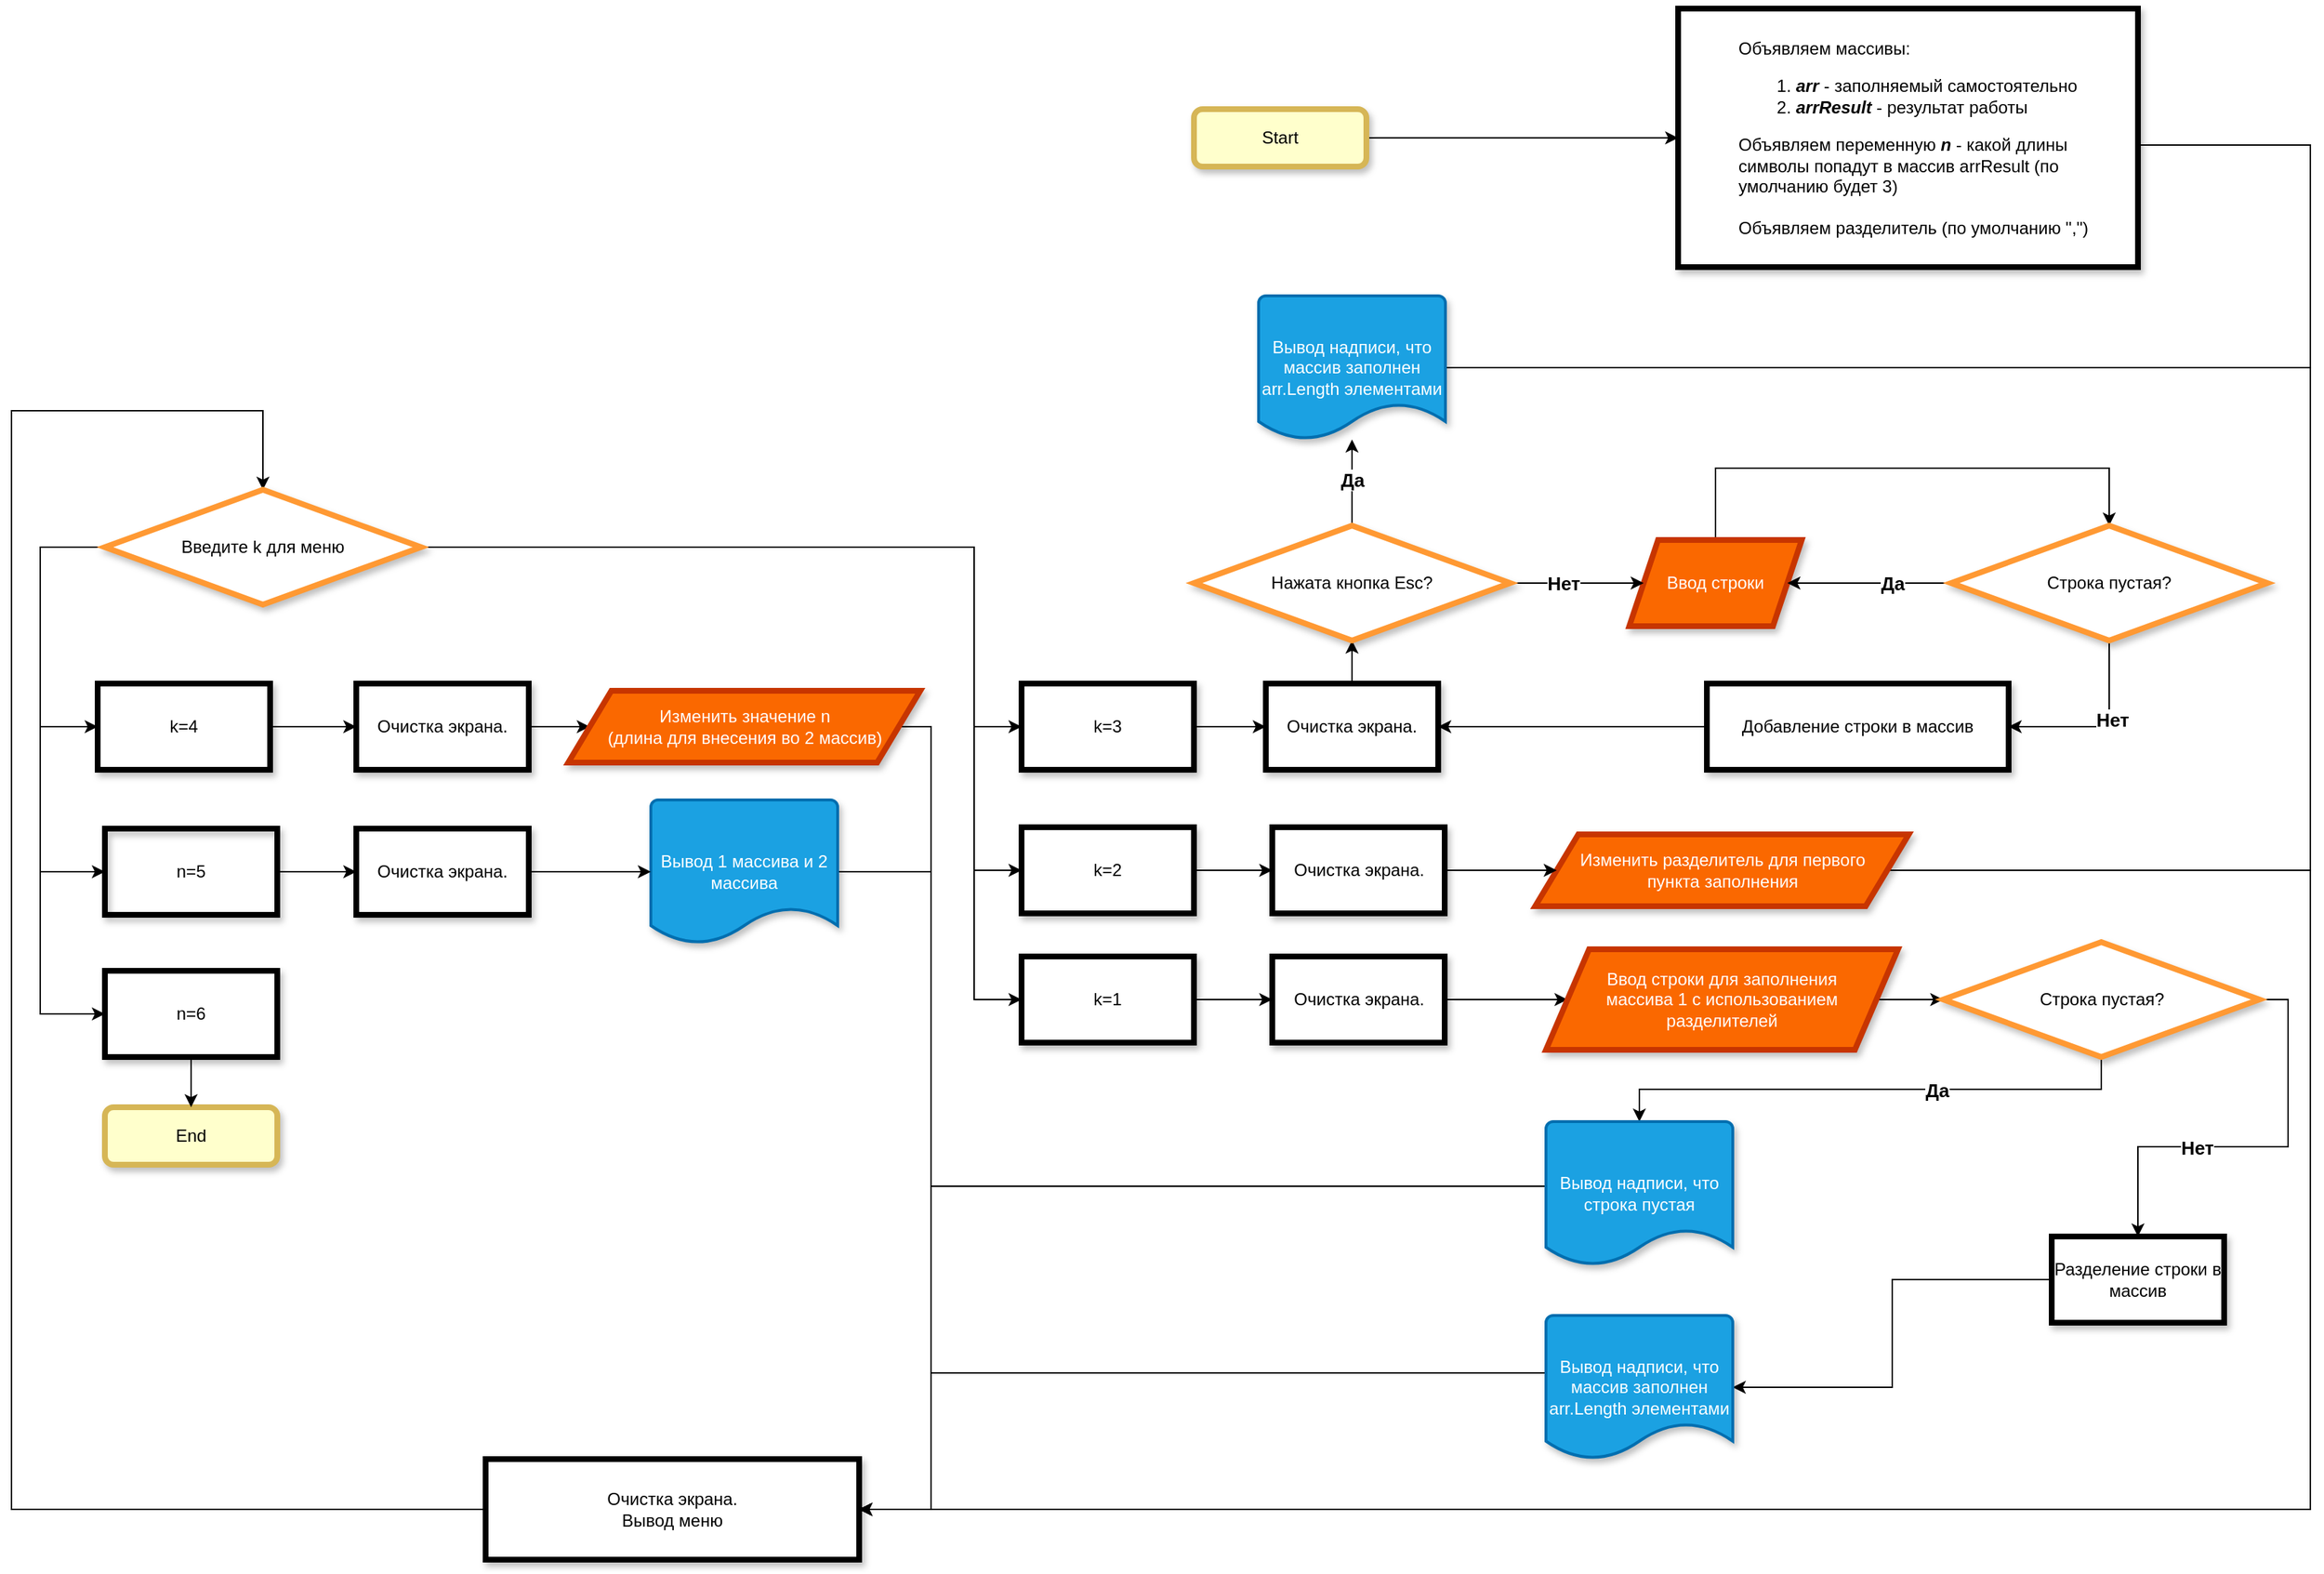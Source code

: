 <mxfile version="20.8.4" type="device"><diagram id="C5RBs43oDa-KdzZeNtuy" name="Page-1"><mxGraphModel dx="1010" dy="550" grid="1" gridSize="10" guides="1" tooltips="1" connect="1" arrows="1" fold="1" page="1" pageScale="1" pageWidth="827" pageHeight="1169" math="0" shadow="0"><root><mxCell id="WIyWlLk6GJQsqaUBKTNV-0"/><mxCell id="WIyWlLk6GJQsqaUBKTNV-1" parent="WIyWlLk6GJQsqaUBKTNV-0"/><mxCell id="CUjbzXN2V9e7imrcz8yI-2" style="edgeStyle=orthogonalEdgeStyle;rounded=0;orthogonalLoop=1;jettySize=auto;html=1;shadow=0;" edge="1" parent="WIyWlLk6GJQsqaUBKTNV-1" source="WIyWlLk6GJQsqaUBKTNV-3" target="CUjbzXN2V9e7imrcz8yI-1"><mxGeometry relative="1" as="geometry"/></mxCell><mxCell id="WIyWlLk6GJQsqaUBKTNV-3" value="Start" style="rounded=1;whiteSpace=wrap;html=1;fontSize=12;glass=0;strokeWidth=4;shadow=1;fillColor=#FFFFCC;strokeColor=#d6b656;" parent="WIyWlLk6GJQsqaUBKTNV-1" vertex="1"><mxGeometry x="843" y="80" width="120" height="40" as="geometry"/></mxCell><mxCell id="CUjbzXN2V9e7imrcz8yI-0" value="End" style="rounded=1;whiteSpace=wrap;html=1;fontSize=12;glass=0;strokeWidth=4;shadow=1;fillColor=#FFFFCC;strokeColor=#d6b656;" vertex="1" parent="WIyWlLk6GJQsqaUBKTNV-1"><mxGeometry x="85" y="775" width="120" height="40" as="geometry"/></mxCell><mxCell id="CUjbzXN2V9e7imrcz8yI-35" style="edgeStyle=orthogonalEdgeStyle;rounded=0;orthogonalLoop=1;jettySize=auto;html=1;" edge="1" parent="WIyWlLk6GJQsqaUBKTNV-1" source="CUjbzXN2V9e7imrcz8yI-42" target="CUjbzXN2V9e7imrcz8yI-6"><mxGeometry relative="1" as="geometry"><Array as="points"><mxPoint x="20" y="1055"/><mxPoint x="20" y="290"/><mxPoint x="195" y="290"/></Array></mxGeometry></mxCell><mxCell id="CUjbzXN2V9e7imrcz8yI-43" style="edgeStyle=orthogonalEdgeStyle;rounded=0;orthogonalLoop=1;jettySize=auto;html=1;" edge="1" parent="WIyWlLk6GJQsqaUBKTNV-1" source="CUjbzXN2V9e7imrcz8yI-1" target="CUjbzXN2V9e7imrcz8yI-42"><mxGeometry relative="1" as="geometry"><Array as="points"><mxPoint x="1620" y="105"/><mxPoint x="1620" y="1055"/></Array></mxGeometry></mxCell><mxCell id="CUjbzXN2V9e7imrcz8yI-1" value="&lt;blockquote style=&quot;margin: 0 0 0 40px; border: none; padding: 0px;&quot;&gt;Объявляем массивы:&lt;/blockquote&gt;&lt;ol style=&quot;line-height: 120%;&quot;&gt;&lt;ol&gt;&lt;li&gt;&lt;span style=&quot;background-color: initial;&quot;&gt;&lt;b&gt;&lt;i&gt;arr &lt;/i&gt;&lt;/b&gt;- заполняемый самостоятельно&lt;/span&gt;&lt;/li&gt;&lt;li&gt;&lt;span style=&quot;background-color: initial;&quot;&gt;&lt;b&gt;&lt;i&gt;arrResult &lt;/i&gt;&lt;/b&gt;- результат работы&lt;/span&gt;&lt;/li&gt;&lt;/ol&gt;&lt;/ol&gt;&lt;blockquote style=&quot;margin: 0 0 0 40px; border: none; padding: 0px;&quot;&gt;&lt;div style=&quot;line-height: 120%;&quot;&gt;Объявляем переменную &lt;b&gt;&lt;i&gt;n&lt;/i&gt;&lt;/b&gt; - какой длины символы попадут в массив arrResult (по умолчанию будет 3)&lt;/div&gt;&lt;div style=&quot;line-height: 120%;&quot;&gt;&lt;br&gt;&lt;/div&gt;&lt;div style=&quot;line-height: 120%;&quot;&gt;Объявляем разделитель (по умолчанию &quot;,&quot;)&lt;/div&gt;&lt;/blockquote&gt;" style="rounded=0;whiteSpace=wrap;html=1;strokeWidth=4;fillColor=default;align=left;" vertex="1" parent="WIyWlLk6GJQsqaUBKTNV-1"><mxGeometry x="1180" y="10" width="320" height="180" as="geometry"/></mxCell><mxCell id="CUjbzXN2V9e7imrcz8yI-18" style="edgeStyle=orthogonalEdgeStyle;rounded=0;orthogonalLoop=1;jettySize=auto;html=1;exitX=1;exitY=0.5;exitDx=0;exitDy=0;" edge="1" parent="WIyWlLk6GJQsqaUBKTNV-1" source="CUjbzXN2V9e7imrcz8yI-6" target="CUjbzXN2V9e7imrcz8yI-8"><mxGeometry relative="1" as="geometry"><Array as="points"><mxPoint x="690" y="385"/><mxPoint x="690" y="700"/></Array></mxGeometry></mxCell><mxCell id="CUjbzXN2V9e7imrcz8yI-19" style="edgeStyle=orthogonalEdgeStyle;rounded=0;orthogonalLoop=1;jettySize=auto;html=1;exitX=1;exitY=0.5;exitDx=0;exitDy=0;" edge="1" parent="WIyWlLk6GJQsqaUBKTNV-1" source="CUjbzXN2V9e7imrcz8yI-6" target="CUjbzXN2V9e7imrcz8yI-9"><mxGeometry relative="1" as="geometry"><Array as="points"><mxPoint x="690" y="385"/><mxPoint x="690" y="610"/></Array></mxGeometry></mxCell><mxCell id="CUjbzXN2V9e7imrcz8yI-20" style="edgeStyle=orthogonalEdgeStyle;rounded=0;orthogonalLoop=1;jettySize=auto;html=1;exitX=1;exitY=0.5;exitDx=0;exitDy=0;" edge="1" parent="WIyWlLk6GJQsqaUBKTNV-1" source="CUjbzXN2V9e7imrcz8yI-6" target="CUjbzXN2V9e7imrcz8yI-10"><mxGeometry relative="1" as="geometry"><Array as="points"><mxPoint x="690" y="385"/><mxPoint x="690" y="510"/></Array></mxGeometry></mxCell><mxCell id="CUjbzXN2V9e7imrcz8yI-21" style="rounded=0;orthogonalLoop=1;jettySize=auto;html=1;exitX=0;exitY=0.5;exitDx=0;exitDy=0;edgeStyle=orthogonalEdgeStyle;" edge="1" parent="WIyWlLk6GJQsqaUBKTNV-1" source="CUjbzXN2V9e7imrcz8yI-6" target="CUjbzXN2V9e7imrcz8yI-17"><mxGeometry relative="1" as="geometry"><Array as="points"><mxPoint x="40" y="385"/><mxPoint x="40" y="510"/></Array></mxGeometry></mxCell><mxCell id="CUjbzXN2V9e7imrcz8yI-22" style="edgeStyle=orthogonalEdgeStyle;rounded=0;orthogonalLoop=1;jettySize=auto;html=1;" edge="1" parent="WIyWlLk6GJQsqaUBKTNV-1" source="CUjbzXN2V9e7imrcz8yI-6" target="CUjbzXN2V9e7imrcz8yI-11"><mxGeometry relative="1" as="geometry"><Array as="points"><mxPoint x="40" y="385"/><mxPoint x="40" y="710"/></Array></mxGeometry></mxCell><mxCell id="CUjbzXN2V9e7imrcz8yI-24" style="rounded=0;orthogonalLoop=1;jettySize=auto;html=1;exitX=0;exitY=0.5;exitDx=0;exitDy=0;edgeStyle=orthogonalEdgeStyle;" edge="1" parent="WIyWlLk6GJQsqaUBKTNV-1" source="CUjbzXN2V9e7imrcz8yI-6" target="CUjbzXN2V9e7imrcz8yI-23"><mxGeometry relative="1" as="geometry"><Array as="points"><mxPoint x="40" y="385"/><mxPoint x="40" y="611"/></Array></mxGeometry></mxCell><mxCell id="CUjbzXN2V9e7imrcz8yI-6" value="Введите k для меню" style="rhombus;whiteSpace=wrap;html=1;strokeWidth=4;fillColor=default;strokeColor=#FF9933;shadow=1;" vertex="1" parent="WIyWlLk6GJQsqaUBKTNV-1"><mxGeometry x="85" y="345" width="220" height="80" as="geometry"/></mxCell><mxCell id="CUjbzXN2V9e7imrcz8yI-54" style="edgeStyle=orthogonalEdgeStyle;rounded=0;orthogonalLoop=1;jettySize=auto;html=1;" edge="1" parent="WIyWlLk6GJQsqaUBKTNV-1" source="CUjbzXN2V9e7imrcz8yI-8" target="CUjbzXN2V9e7imrcz8yI-53"><mxGeometry relative="1" as="geometry"/></mxCell><mxCell id="CUjbzXN2V9e7imrcz8yI-8" value="k=1" style="rounded=0;whiteSpace=wrap;html=1;strokeWidth=4;fillColor=none;" vertex="1" parent="WIyWlLk6GJQsqaUBKTNV-1"><mxGeometry x="723" y="670" width="120" height="60" as="geometry"/></mxCell><mxCell id="CUjbzXN2V9e7imrcz8yI-51" style="edgeStyle=orthogonalEdgeStyle;rounded=0;orthogonalLoop=1;jettySize=auto;html=1;" edge="1" parent="WIyWlLk6GJQsqaUBKTNV-1" source="CUjbzXN2V9e7imrcz8yI-9" target="CUjbzXN2V9e7imrcz8yI-50"><mxGeometry relative="1" as="geometry"/></mxCell><mxCell id="CUjbzXN2V9e7imrcz8yI-9" value="k=2" style="rounded=0;whiteSpace=wrap;html=1;strokeWidth=4;fillColor=none;" vertex="1" parent="WIyWlLk6GJQsqaUBKTNV-1"><mxGeometry x="723" y="580" width="120" height="60" as="geometry"/></mxCell><mxCell id="CUjbzXN2V9e7imrcz8yI-72" style="edgeStyle=orthogonalEdgeStyle;rounded=0;orthogonalLoop=1;jettySize=auto;html=1;" edge="1" parent="WIyWlLk6GJQsqaUBKTNV-1" source="CUjbzXN2V9e7imrcz8yI-10" target="CUjbzXN2V9e7imrcz8yI-71"><mxGeometry relative="1" as="geometry"/></mxCell><mxCell id="CUjbzXN2V9e7imrcz8yI-10" value="k=3" style="rounded=0;whiteSpace=wrap;html=1;strokeWidth=4;fillColor=none;" vertex="1" parent="WIyWlLk6GJQsqaUBKTNV-1"><mxGeometry x="723" y="480" width="120" height="60" as="geometry"/></mxCell><mxCell id="CUjbzXN2V9e7imrcz8yI-13" style="edgeStyle=orthogonalEdgeStyle;rounded=0;orthogonalLoop=1;jettySize=auto;html=1;" edge="1" parent="WIyWlLk6GJQsqaUBKTNV-1" source="CUjbzXN2V9e7imrcz8yI-11" target="CUjbzXN2V9e7imrcz8yI-0"><mxGeometry relative="1" as="geometry"/></mxCell><mxCell id="CUjbzXN2V9e7imrcz8yI-11" value="n=6" style="rounded=0;whiteSpace=wrap;html=1;strokeWidth=4;fillColor=default;shadow=1;" vertex="1" parent="WIyWlLk6GJQsqaUBKTNV-1"><mxGeometry x="85" y="680" width="120" height="60" as="geometry"/></mxCell><mxCell id="CUjbzXN2V9e7imrcz8yI-44" style="rounded=0;orthogonalLoop=1;jettySize=auto;html=1;edgeStyle=orthogonalEdgeStyle;" edge="1" parent="WIyWlLk6GJQsqaUBKTNV-1" source="CUjbzXN2V9e7imrcz8yI-45" target="CUjbzXN2V9e7imrcz8yI-31"><mxGeometry relative="1" as="geometry"><mxPoint x="340" y="895" as="sourcePoint"/></mxGeometry></mxCell><mxCell id="CUjbzXN2V9e7imrcz8yI-46" style="edgeStyle=orthogonalEdgeStyle;rounded=0;orthogonalLoop=1;jettySize=auto;html=1;" edge="1" parent="WIyWlLk6GJQsqaUBKTNV-1" source="CUjbzXN2V9e7imrcz8yI-17" target="CUjbzXN2V9e7imrcz8yI-45"><mxGeometry relative="1" as="geometry"/></mxCell><mxCell id="CUjbzXN2V9e7imrcz8yI-17" value="k=4" style="rounded=0;whiteSpace=wrap;html=1;strokeWidth=4;fillColor=default;shadow=1;" vertex="1" parent="WIyWlLk6GJQsqaUBKTNV-1"><mxGeometry x="80" y="480" width="120" height="60" as="geometry"/></mxCell><mxCell id="CUjbzXN2V9e7imrcz8yI-48" style="rounded=0;orthogonalLoop=1;jettySize=auto;html=1;edgeStyle=orthogonalEdgeStyle;" edge="1" parent="WIyWlLk6GJQsqaUBKTNV-1" source="CUjbzXN2V9e7imrcz8yI-23" target="CUjbzXN2V9e7imrcz8yI-47"><mxGeometry relative="1" as="geometry"><mxPoint x="80" y="975" as="sourcePoint"/></mxGeometry></mxCell><mxCell id="CUjbzXN2V9e7imrcz8yI-23" value="n=5" style="rounded=0;whiteSpace=wrap;html=1;strokeWidth=4;fillColor=none;shadow=1;" vertex="1" parent="WIyWlLk6GJQsqaUBKTNV-1"><mxGeometry x="85" y="581" width="120" height="60" as="geometry"/></mxCell><mxCell id="CUjbzXN2V9e7imrcz8yI-92" style="edgeStyle=orthogonalEdgeStyle;rounded=0;orthogonalLoop=1;jettySize=auto;html=1;" edge="1" parent="WIyWlLk6GJQsqaUBKTNV-1" source="CUjbzXN2V9e7imrcz8yI-27" target="CUjbzXN2V9e7imrcz8yI-42"><mxGeometry relative="1" as="geometry"><Array as="points"><mxPoint x="660" y="611"/><mxPoint x="660" y="1055"/></Array></mxGeometry></mxCell><mxCell id="CUjbzXN2V9e7imrcz8yI-27" value="Вывод 1 массива и 2 массива" style="strokeWidth=2;html=1;shape=mxgraph.flowchart.document2;whiteSpace=wrap;size=0.25;fillColor=#1ba1e2;fontColor=#ffffff;strokeColor=#006EAF;shadow=1;" vertex="1" parent="WIyWlLk6GJQsqaUBKTNV-1"><mxGeometry x="465" y="561" width="130" height="100" as="geometry"/></mxCell><mxCell id="CUjbzXN2V9e7imrcz8yI-33" style="rounded=0;orthogonalLoop=1;jettySize=auto;html=1;edgeStyle=orthogonalEdgeStyle;" edge="1" parent="WIyWlLk6GJQsqaUBKTNV-1" source="CUjbzXN2V9e7imrcz8yI-31" target="CUjbzXN2V9e7imrcz8yI-42"><mxGeometry relative="1" as="geometry"><Array as="points"><mxPoint x="660" y="510"/><mxPoint x="660" y="1055"/></Array></mxGeometry></mxCell><mxCell id="CUjbzXN2V9e7imrcz8yI-96" style="edgeStyle=orthogonalEdgeStyle;rounded=0;orthogonalLoop=1;jettySize=auto;html=1;" edge="1" parent="WIyWlLk6GJQsqaUBKTNV-1" source="CUjbzXN2V9e7imrcz8yI-36" target="CUjbzXN2V9e7imrcz8yI-42"><mxGeometry relative="1" as="geometry"><Array as="points"><mxPoint x="1620" y="610"/><mxPoint x="1620" y="1055"/></Array></mxGeometry></mxCell><mxCell id="CUjbzXN2V9e7imrcz8yI-36" value="Изменить разделитель для первого&lt;br&gt;пункта заполнения" style="shape=parallelogram;perimeter=parallelogramPerimeter;whiteSpace=wrap;html=1;fixedSize=1;strokeWidth=4;fillColor=#fa6800;size=30;fontColor=#FFFFFF;strokeColor=#C73500;shadow=1;" vertex="1" parent="WIyWlLk6GJQsqaUBKTNV-1"><mxGeometry x="1080.5" y="585" width="260" height="50" as="geometry"/></mxCell><mxCell id="CUjbzXN2V9e7imrcz8yI-42" value="Очистка экрана.&lt;br&gt;Вывод меню" style="rounded=0;whiteSpace=wrap;html=1;strokeWidth=4;fillColor=default;shadow=1;" vertex="1" parent="WIyWlLk6GJQsqaUBKTNV-1"><mxGeometry x="350" y="1020" width="260" height="70" as="geometry"/></mxCell><mxCell id="CUjbzXN2V9e7imrcz8yI-45" value="Очистка экрана." style="rounded=0;whiteSpace=wrap;html=1;strokeWidth=4;fillColor=none;" vertex="1" parent="WIyWlLk6GJQsqaUBKTNV-1"><mxGeometry x="260" y="480" width="120" height="60" as="geometry"/></mxCell><mxCell id="CUjbzXN2V9e7imrcz8yI-49" style="edgeStyle=orthogonalEdgeStyle;rounded=0;orthogonalLoop=1;jettySize=auto;html=1;" edge="1" parent="WIyWlLk6GJQsqaUBKTNV-1" source="CUjbzXN2V9e7imrcz8yI-47" target="CUjbzXN2V9e7imrcz8yI-27"><mxGeometry relative="1" as="geometry"/></mxCell><mxCell id="CUjbzXN2V9e7imrcz8yI-47" value="Очистка экрана." style="rounded=0;whiteSpace=wrap;html=1;strokeWidth=4;fillColor=none;" vertex="1" parent="WIyWlLk6GJQsqaUBKTNV-1"><mxGeometry x="260" y="581" width="120" height="60" as="geometry"/></mxCell><mxCell id="CUjbzXN2V9e7imrcz8yI-52" style="edgeStyle=orthogonalEdgeStyle;rounded=0;orthogonalLoop=1;jettySize=auto;html=1;" edge="1" parent="WIyWlLk6GJQsqaUBKTNV-1" source="CUjbzXN2V9e7imrcz8yI-50" target="CUjbzXN2V9e7imrcz8yI-36"><mxGeometry relative="1" as="geometry"/></mxCell><mxCell id="CUjbzXN2V9e7imrcz8yI-50" value="Очистка экрана." style="rounded=0;whiteSpace=wrap;html=1;strokeWidth=4;fillColor=none;" vertex="1" parent="WIyWlLk6GJQsqaUBKTNV-1"><mxGeometry x="897.5" y="580" width="120" height="60" as="geometry"/></mxCell><mxCell id="CUjbzXN2V9e7imrcz8yI-56" style="edgeStyle=orthogonalEdgeStyle;rounded=0;orthogonalLoop=1;jettySize=auto;html=1;" edge="1" parent="WIyWlLk6GJQsqaUBKTNV-1" source="CUjbzXN2V9e7imrcz8yI-53" target="CUjbzXN2V9e7imrcz8yI-55"><mxGeometry relative="1" as="geometry"/></mxCell><mxCell id="CUjbzXN2V9e7imrcz8yI-53" value="Очистка экрана." style="rounded=0;whiteSpace=wrap;html=1;strokeWidth=4;fillColor=none;" vertex="1" parent="WIyWlLk6GJQsqaUBKTNV-1"><mxGeometry x="897.5" y="670" width="120" height="60" as="geometry"/></mxCell><mxCell id="CUjbzXN2V9e7imrcz8yI-70" style="edgeStyle=orthogonalEdgeStyle;rounded=0;orthogonalLoop=1;jettySize=auto;html=1;" edge="1" parent="WIyWlLk6GJQsqaUBKTNV-1" source="CUjbzXN2V9e7imrcz8yI-55" target="CUjbzXN2V9e7imrcz8yI-58"><mxGeometry relative="1" as="geometry"/></mxCell><mxCell id="CUjbzXN2V9e7imrcz8yI-67" style="edgeStyle=orthogonalEdgeStyle;rounded=0;orthogonalLoop=1;jettySize=auto;html=1;" edge="1" parent="WIyWlLk6GJQsqaUBKTNV-1" source="CUjbzXN2V9e7imrcz8yI-57" target="CUjbzXN2V9e7imrcz8yI-66"><mxGeometry relative="1" as="geometry"/></mxCell><mxCell id="CUjbzXN2V9e7imrcz8yI-57" value="Разделение строки в массив" style="rounded=0;whiteSpace=wrap;html=1;strokeWidth=4;fillColor=default;shadow=1;" vertex="1" parent="WIyWlLk6GJQsqaUBKTNV-1"><mxGeometry x="1440" y="865" width="120" height="60" as="geometry"/></mxCell><mxCell id="CUjbzXN2V9e7imrcz8yI-61" style="rounded=0;orthogonalLoop=1;jettySize=auto;html=1;exitX=0.5;exitY=1;exitDx=0;exitDy=0;edgeStyle=orthogonalEdgeStyle;" edge="1" parent="WIyWlLk6GJQsqaUBKTNV-1" source="CUjbzXN2V9e7imrcz8yI-58" target="CUjbzXN2V9e7imrcz8yI-60"><mxGeometry relative="1" as="geometry"/></mxCell><mxCell id="CUjbzXN2V9e7imrcz8yI-62" value="Да" style="edgeLabel;html=1;align=center;verticalAlign=middle;resizable=0;points=[];fontStyle=1;fontSize=13;" vertex="1" connectable="0" parent="CUjbzXN2V9e7imrcz8yI-61"><mxGeometry x="-0.321" relative="1" as="geometry"><mxPoint x="-13" as="offset"/></mxGeometry></mxCell><mxCell id="CUjbzXN2V9e7imrcz8yI-63" style="rounded=0;orthogonalLoop=1;jettySize=auto;html=1;exitX=1;exitY=0.5;exitDx=0;exitDy=0;edgeStyle=orthogonalEdgeStyle;" edge="1" parent="WIyWlLk6GJQsqaUBKTNV-1" source="CUjbzXN2V9e7imrcz8yI-58" target="CUjbzXN2V9e7imrcz8yI-57"><mxGeometry relative="1" as="geometry"/></mxCell><mxCell id="CUjbzXN2V9e7imrcz8yI-65" value="Нет" style="edgeLabel;html=1;align=center;verticalAlign=middle;resizable=0;points=[];fontStyle=1;fontSize=13;" vertex="1" connectable="0" parent="CUjbzXN2V9e7imrcz8yI-63"><mxGeometry x="0.287" relative="1" as="geometry"><mxPoint as="offset"/></mxGeometry></mxCell><mxCell id="CUjbzXN2V9e7imrcz8yI-58" value="Строка пустая?" style="rhombus;whiteSpace=wrap;html=1;strokeWidth=4;fillColor=default;strokeColor=#FF9933;shadow=1;" vertex="1" parent="WIyWlLk6GJQsqaUBKTNV-1"><mxGeometry x="1364.5" y="660" width="220" height="80" as="geometry"/></mxCell><mxCell id="CUjbzXN2V9e7imrcz8yI-69" style="edgeStyle=orthogonalEdgeStyle;rounded=0;orthogonalLoop=1;jettySize=auto;html=1;" edge="1" parent="WIyWlLk6GJQsqaUBKTNV-1" source="CUjbzXN2V9e7imrcz8yI-60" target="CUjbzXN2V9e7imrcz8yI-42"><mxGeometry relative="1" as="geometry"><Array as="points"><mxPoint x="660" y="830"/><mxPoint x="660" y="1055"/></Array></mxGeometry></mxCell><mxCell id="CUjbzXN2V9e7imrcz8yI-60" value="Вывод надписи, что строка пустая" style="strokeWidth=2;html=1;shape=mxgraph.flowchart.document2;whiteSpace=wrap;size=0.25;fillColor=#1ba1e2;fontColor=#ffffff;strokeColor=#006EAF;shadow=1;" vertex="1" parent="WIyWlLk6GJQsqaUBKTNV-1"><mxGeometry x="1088" y="785" width="130" height="100" as="geometry"/></mxCell><mxCell id="CUjbzXN2V9e7imrcz8yI-68" style="edgeStyle=orthogonalEdgeStyle;rounded=0;orthogonalLoop=1;jettySize=auto;html=1;" edge="1" parent="WIyWlLk6GJQsqaUBKTNV-1" source="CUjbzXN2V9e7imrcz8yI-66" target="CUjbzXN2V9e7imrcz8yI-42"><mxGeometry relative="1" as="geometry"><Array as="points"><mxPoint x="660" y="960"/><mxPoint x="660" y="1055"/></Array></mxGeometry></mxCell><mxCell id="CUjbzXN2V9e7imrcz8yI-66" value="Вывод надписи, что массив заполнен arr.Length элементами" style="strokeWidth=2;html=1;shape=mxgraph.flowchart.document2;whiteSpace=wrap;size=0.25;fillColor=#1ba1e2;fontColor=#ffffff;strokeColor=#006EAF;shadow=1;" vertex="1" parent="WIyWlLk6GJQsqaUBKTNV-1"><mxGeometry x="1088" y="920" width="130" height="100" as="geometry"/></mxCell><mxCell id="CUjbzXN2V9e7imrcz8yI-80" style="edgeStyle=orthogonalEdgeStyle;rounded=0;orthogonalLoop=1;jettySize=auto;html=1;" edge="1" parent="WIyWlLk6GJQsqaUBKTNV-1" source="CUjbzXN2V9e7imrcz8yI-71" target="CUjbzXN2V9e7imrcz8yI-77"><mxGeometry relative="1" as="geometry"/></mxCell><mxCell id="CUjbzXN2V9e7imrcz8yI-71" value="Очистка экрана." style="rounded=0;whiteSpace=wrap;html=1;strokeWidth=4;fillColor=none;" vertex="1" parent="WIyWlLk6GJQsqaUBKTNV-1"><mxGeometry x="893" y="480" width="120" height="60" as="geometry"/></mxCell><mxCell id="CUjbzXN2V9e7imrcz8yI-78" style="edgeStyle=orthogonalEdgeStyle;rounded=0;orthogonalLoop=1;jettySize=auto;html=1;exitX=0.5;exitY=0;exitDx=0;exitDy=0;" edge="1" parent="WIyWlLk6GJQsqaUBKTNV-1" source="CUjbzXN2V9e7imrcz8yI-75" target="CUjbzXN2V9e7imrcz8yI-76"><mxGeometry relative="1" as="geometry"><Array as="points"><mxPoint x="1206" y="330"/><mxPoint x="1480" y="330"/></Array></mxGeometry></mxCell><mxCell id="CUjbzXN2V9e7imrcz8yI-75" value="Ввод строки" style="shape=parallelogram;perimeter=parallelogramPerimeter;whiteSpace=wrap;html=1;fixedSize=1;strokeWidth=4;fillColor=#fa6800;fontColor=#FFFFFF;strokeColor=#C73500;shadow=1;" vertex="1" parent="WIyWlLk6GJQsqaUBKTNV-1"><mxGeometry x="1146" y="380" width="120" height="60" as="geometry"/></mxCell><mxCell id="CUjbzXN2V9e7imrcz8yI-86" style="edgeStyle=orthogonalEdgeStyle;rounded=0;orthogonalLoop=1;jettySize=auto;html=1;exitX=0.5;exitY=1;exitDx=0;exitDy=0;" edge="1" parent="WIyWlLk6GJQsqaUBKTNV-1" source="CUjbzXN2V9e7imrcz8yI-76" target="CUjbzXN2V9e7imrcz8yI-84"><mxGeometry relative="1" as="geometry"><Array as="points"><mxPoint x="1480" y="510"/></Array></mxGeometry></mxCell><mxCell id="CUjbzXN2V9e7imrcz8yI-89" value="Нет" style="edgeLabel;html=1;align=center;verticalAlign=middle;resizable=0;points=[];fontStyle=1;fontSize=13;" vertex="1" connectable="0" parent="CUjbzXN2V9e7imrcz8yI-86"><mxGeometry x="-0.164" y="2" relative="1" as="geometry"><mxPoint as="offset"/></mxGeometry></mxCell><mxCell id="CUjbzXN2V9e7imrcz8yI-87" style="edgeStyle=orthogonalEdgeStyle;rounded=0;orthogonalLoop=1;jettySize=auto;html=1;exitX=0;exitY=0.5;exitDx=0;exitDy=0;" edge="1" parent="WIyWlLk6GJQsqaUBKTNV-1" source="CUjbzXN2V9e7imrcz8yI-76" target="CUjbzXN2V9e7imrcz8yI-75"><mxGeometry relative="1" as="geometry"><Array as="points"><mxPoint x="1320" y="410"/><mxPoint x="1320" y="410"/></Array></mxGeometry></mxCell><mxCell id="CUjbzXN2V9e7imrcz8yI-88" value="Да" style="edgeLabel;html=1;align=center;verticalAlign=middle;resizable=0;points=[];fontStyle=1;fontSize=13;" vertex="1" connectable="0" parent="CUjbzXN2V9e7imrcz8yI-87"><mxGeometry x="-0.452" y="3" relative="1" as="geometry"><mxPoint x="-10" y="-3" as="offset"/></mxGeometry></mxCell><mxCell id="CUjbzXN2V9e7imrcz8yI-76" value="Строка пустая?" style="rhombus;whiteSpace=wrap;html=1;strokeWidth=4;fillColor=default;strokeColor=#FF9933;shadow=1;" vertex="1" parent="WIyWlLk6GJQsqaUBKTNV-1"><mxGeometry x="1370" y="370" width="220" height="80" as="geometry"/></mxCell><mxCell id="CUjbzXN2V9e7imrcz8yI-79" style="edgeStyle=orthogonalEdgeStyle;rounded=0;orthogonalLoop=1;jettySize=auto;html=1;exitX=1;exitY=0.5;exitDx=0;exitDy=0;" edge="1" parent="WIyWlLk6GJQsqaUBKTNV-1" source="CUjbzXN2V9e7imrcz8yI-77" target="CUjbzXN2V9e7imrcz8yI-75"><mxGeometry relative="1" as="geometry"/></mxCell><mxCell id="CUjbzXN2V9e7imrcz8yI-90" value="Нет" style="edgeLabel;html=1;align=center;verticalAlign=middle;resizable=0;points=[];fontStyle=1;fontSize=13;" vertex="1" connectable="0" parent="CUjbzXN2V9e7imrcz8yI-79"><mxGeometry x="-0.422" y="1" relative="1" as="geometry"><mxPoint x="10" y="1" as="offset"/></mxGeometry></mxCell><mxCell id="CUjbzXN2V9e7imrcz8yI-82" style="edgeStyle=orthogonalEdgeStyle;rounded=0;orthogonalLoop=1;jettySize=auto;html=1;exitX=0.5;exitY=0;exitDx=0;exitDy=0;" edge="1" parent="WIyWlLk6GJQsqaUBKTNV-1" source="CUjbzXN2V9e7imrcz8yI-77" target="CUjbzXN2V9e7imrcz8yI-81"><mxGeometry relative="1" as="geometry"/></mxCell><mxCell id="CUjbzXN2V9e7imrcz8yI-91" value="Да" style="edgeLabel;html=1;align=center;verticalAlign=middle;resizable=0;points=[];fontStyle=1;fontSize=13;" vertex="1" connectable="0" parent="CUjbzXN2V9e7imrcz8yI-82"><mxGeometry x="-0.759" y="-1" relative="1" as="geometry"><mxPoint x="-1" y="-25" as="offset"/></mxGeometry></mxCell><mxCell id="CUjbzXN2V9e7imrcz8yI-77" value="Нажата кнопка Esc?" style="rhombus;whiteSpace=wrap;html=1;strokeWidth=4;fillColor=default;strokeColor=#FF9933;shadow=1;" vertex="1" parent="WIyWlLk6GJQsqaUBKTNV-1"><mxGeometry x="843" y="370" width="220" height="80" as="geometry"/></mxCell><mxCell id="CUjbzXN2V9e7imrcz8yI-83" style="edgeStyle=orthogonalEdgeStyle;rounded=0;orthogonalLoop=1;jettySize=auto;html=1;exitX=1;exitY=0.5;exitDx=0;exitDy=0;exitPerimeter=0;" edge="1" parent="WIyWlLk6GJQsqaUBKTNV-1" source="CUjbzXN2V9e7imrcz8yI-81" target="CUjbzXN2V9e7imrcz8yI-42"><mxGeometry relative="1" as="geometry"><Array as="points"><mxPoint x="1620" y="260"/><mxPoint x="1620" y="1055"/></Array></mxGeometry></mxCell><mxCell id="CUjbzXN2V9e7imrcz8yI-81" value="Вывод надписи, что массив заполнен arr.Length элементами" style="strokeWidth=2;html=1;shape=mxgraph.flowchart.document2;whiteSpace=wrap;size=0.25;fillColor=#1ba1e2;fontColor=#ffffff;strokeColor=#006EAF;shadow=1;" vertex="1" parent="WIyWlLk6GJQsqaUBKTNV-1"><mxGeometry x="888" y="210" width="130" height="100" as="geometry"/></mxCell><mxCell id="CUjbzXN2V9e7imrcz8yI-85" style="edgeStyle=orthogonalEdgeStyle;rounded=0;orthogonalLoop=1;jettySize=auto;html=1;" edge="1" parent="WIyWlLk6GJQsqaUBKTNV-1" source="CUjbzXN2V9e7imrcz8yI-84" target="CUjbzXN2V9e7imrcz8yI-71"><mxGeometry relative="1" as="geometry"/></mxCell><mxCell id="CUjbzXN2V9e7imrcz8yI-84" value="Добавление строки в массив" style="rounded=0;whiteSpace=wrap;html=1;strokeWidth=4;fillColor=default;shadow=1;" vertex="1" parent="WIyWlLk6GJQsqaUBKTNV-1"><mxGeometry x="1200" y="480" width="210" height="60" as="geometry"/></mxCell><mxCell id="CUjbzXN2V9e7imrcz8yI-31" value="Изменить значение n &lt;br&gt;(длина для внесения во 2 массив)" style="shape=parallelogram;perimeter=parallelogramPerimeter;whiteSpace=wrap;html=1;fixedSize=1;strokeWidth=4;fillColor=#fa6800;size=30;fontColor=#FFFFFF;strokeColor=#C73500;shadow=1;" vertex="1" parent="WIyWlLk6GJQsqaUBKTNV-1"><mxGeometry x="407.5" y="485" width="245" height="50" as="geometry"/></mxCell><mxCell id="CUjbzXN2V9e7imrcz8yI-55" value="Ввод строки для заполнения &lt;br&gt;массива 1 с использованием &lt;br&gt;разделителей" style="shape=parallelogram;perimeter=parallelogramPerimeter;whiteSpace=wrap;html=1;fixedSize=1;strokeWidth=4;fillColor=#fa6800;size=30;fontColor=#FFFFFF;strokeColor=#C73500;shadow=1;" vertex="1" parent="WIyWlLk6GJQsqaUBKTNV-1"><mxGeometry x="1088" y="665" width="245" height="70" as="geometry"/></mxCell><mxCell id="CUjbzXN2V9e7imrcz8yI-97" value="&lt;blockquote style=&quot;margin: 0 0 0 40px; border: none; padding: 0px;&quot;&gt;Объявляем массивы:&lt;/blockquote&gt;&lt;ol style=&quot;line-height: 120%;&quot;&gt;&lt;ol&gt;&lt;li&gt;&lt;span style=&quot;background-color: initial;&quot;&gt;&lt;b&gt;&lt;i&gt;arr &lt;/i&gt;&lt;/b&gt;- заполняемый самостоятельно&lt;/span&gt;&lt;/li&gt;&lt;li&gt;&lt;span style=&quot;background-color: initial;&quot;&gt;&lt;b&gt;&lt;i&gt;arrResult &lt;/i&gt;&lt;/b&gt;- результат работы&lt;/span&gt;&lt;/li&gt;&lt;/ol&gt;&lt;/ol&gt;&lt;blockquote style=&quot;margin: 0 0 0 40px; border: none; padding: 0px;&quot;&gt;&lt;div style=&quot;line-height: 120%;&quot;&gt;Объявляем переменную &lt;b&gt;&lt;i&gt;n&lt;/i&gt;&lt;/b&gt; - какой длины символы попадут в массив arrResult (по умолчанию будет 3)&lt;/div&gt;&lt;div style=&quot;line-height: 120%;&quot;&gt;&lt;br&gt;&lt;/div&gt;&lt;div style=&quot;line-height: 120%;&quot;&gt;Объявляем разделитель (по умолчанию &quot;,&quot;)&lt;/div&gt;&lt;/blockquote&gt;" style="rounded=0;whiteSpace=wrap;html=1;strokeWidth=4;fillColor=default;align=left;shadow=1;glass=0;" vertex="1" parent="WIyWlLk6GJQsqaUBKTNV-1"><mxGeometry x="1180" y="10" width="320" height="180" as="geometry"/></mxCell><mxCell id="CUjbzXN2V9e7imrcz8yI-98" value="Очистка экрана." style="rounded=0;whiteSpace=wrap;html=1;strokeWidth=4;fillColor=default;shadow=1;" vertex="1" parent="WIyWlLk6GJQsqaUBKTNV-1"><mxGeometry x="893" y="480" width="120" height="60" as="geometry"/></mxCell><mxCell id="CUjbzXN2V9e7imrcz8yI-99" value="Очистка экрана." style="rounded=0;whiteSpace=wrap;html=1;strokeWidth=4;fillColor=default;shadow=1;" vertex="1" parent="WIyWlLk6GJQsqaUBKTNV-1"><mxGeometry x="897.5" y="670" width="120" height="60" as="geometry"/></mxCell><mxCell id="CUjbzXN2V9e7imrcz8yI-100" value="Очистка экрана." style="rounded=0;whiteSpace=wrap;html=1;strokeWidth=4;fillColor=default;shadow=1;" vertex="1" parent="WIyWlLk6GJQsqaUBKTNV-1"><mxGeometry x="897.5" y="580" width="120" height="60" as="geometry"/></mxCell><mxCell id="CUjbzXN2V9e7imrcz8yI-101" value="k=1" style="rounded=0;whiteSpace=wrap;html=1;strokeWidth=4;fillColor=default;shadow=1;" vertex="1" parent="WIyWlLk6GJQsqaUBKTNV-1"><mxGeometry x="723" y="670" width="120" height="60" as="geometry"/></mxCell><mxCell id="CUjbzXN2V9e7imrcz8yI-102" value="k=2" style="rounded=0;whiteSpace=wrap;html=1;strokeWidth=4;fillColor=default;shadow=1;" vertex="1" parent="WIyWlLk6GJQsqaUBKTNV-1"><mxGeometry x="723" y="580" width="120" height="60" as="geometry"/></mxCell><mxCell id="CUjbzXN2V9e7imrcz8yI-103" value="k=3" style="rounded=0;whiteSpace=wrap;html=1;strokeWidth=4;fillColor=default;shadow=1;" vertex="1" parent="WIyWlLk6GJQsqaUBKTNV-1"><mxGeometry x="723" y="480" width="120" height="60" as="geometry"/></mxCell><mxCell id="CUjbzXN2V9e7imrcz8yI-104" value="Очистка экрана." style="rounded=0;whiteSpace=wrap;html=1;strokeWidth=4;fillColor=default;shadow=1;" vertex="1" parent="WIyWlLk6GJQsqaUBKTNV-1"><mxGeometry x="260" y="480" width="120" height="60" as="geometry"/></mxCell><mxCell id="CUjbzXN2V9e7imrcz8yI-105" value="Очистка экрана." style="rounded=0;whiteSpace=wrap;html=1;strokeWidth=4;fillColor=default;shadow=1;" vertex="1" parent="WIyWlLk6GJQsqaUBKTNV-1"><mxGeometry x="260" y="581" width="120" height="60" as="geometry"/></mxCell></root></mxGraphModel></diagram></mxfile>